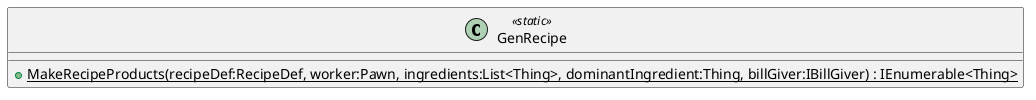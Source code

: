 @startuml
class GenRecipe <<static>> {
    + {static} MakeRecipeProducts(recipeDef:RecipeDef, worker:Pawn, ingredients:List<Thing>, dominantIngredient:Thing, billGiver:IBillGiver) : IEnumerable<Thing>
}
@enduml
